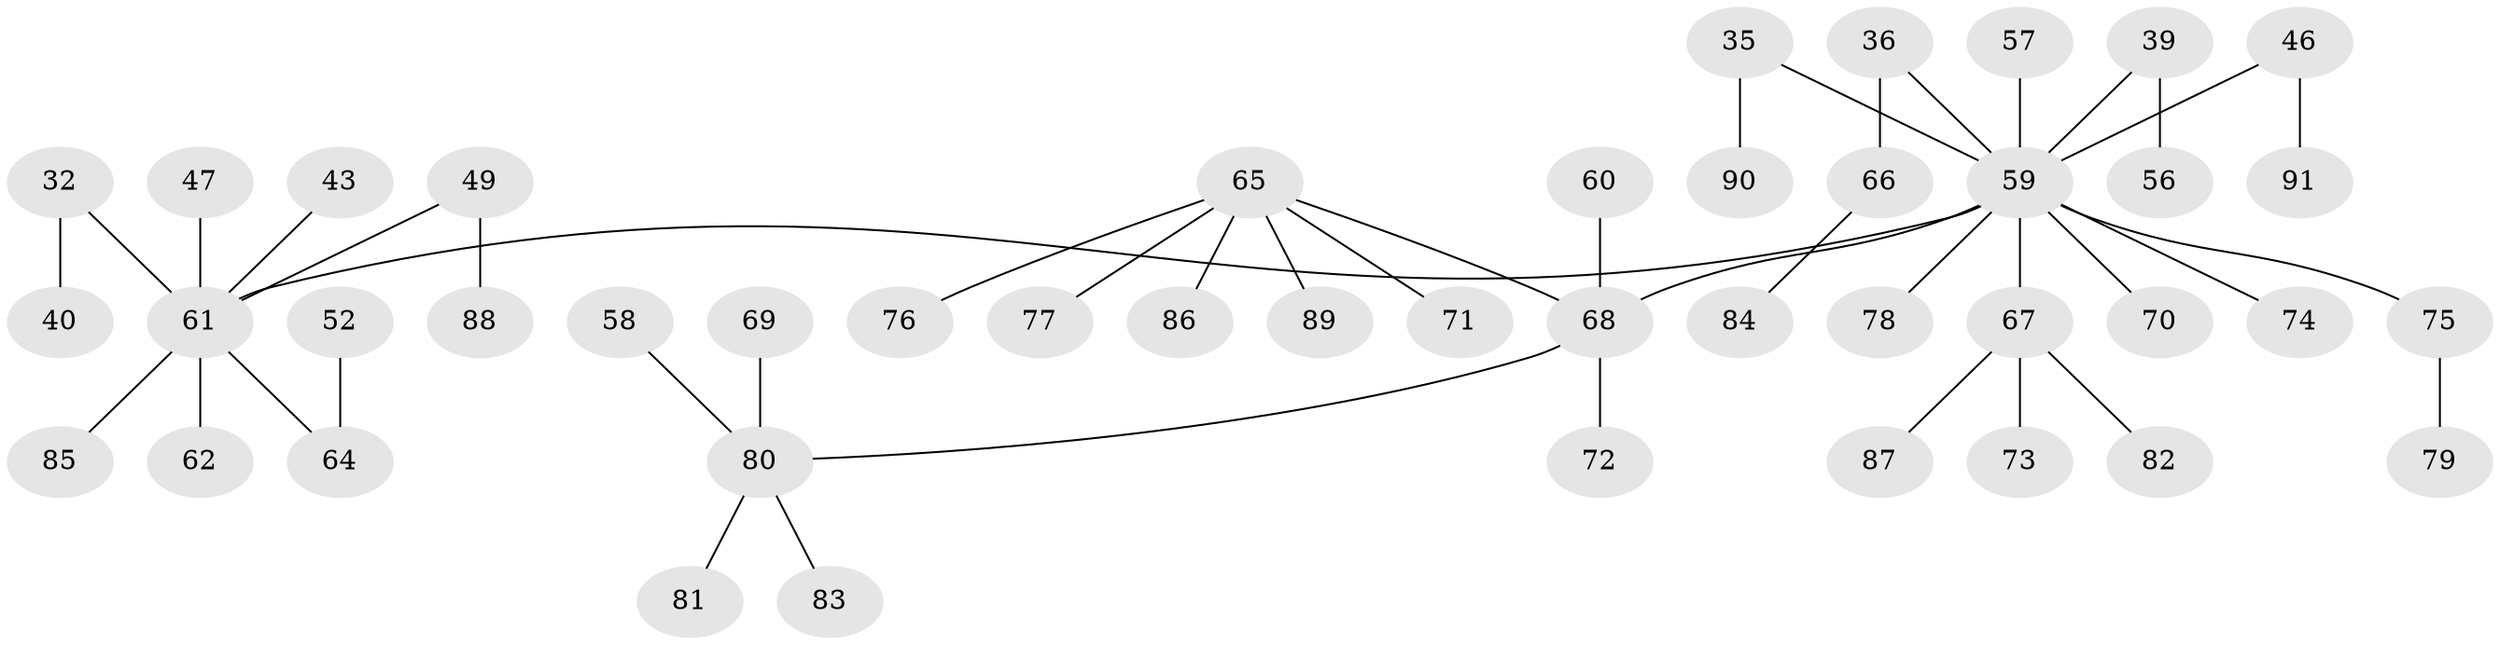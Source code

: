 // original degree distribution, {3: 0.15384615384615385, 5: 0.02197802197802198, 7: 0.02197802197802198, 2: 0.25274725274725274, 4: 0.06593406593406594, 1: 0.4835164835164835}
// Generated by graph-tools (version 1.1) at 2025/53/03/09/25 04:53:11]
// undirected, 45 vertices, 44 edges
graph export_dot {
graph [start="1"]
  node [color=gray90,style=filled];
  32 [super="+31"];
  35;
  36;
  39;
  40;
  43;
  46;
  47;
  49;
  52;
  56;
  57;
  58;
  59 [super="+42+14+19+44+24+50+55+34"];
  60;
  61 [super="+20+16+10+48+33+28"];
  62;
  64 [super="+26"];
  65 [super="+51"];
  66;
  67;
  68 [super="+5+2+9+53+54"];
  69;
  70;
  71;
  72;
  73;
  74;
  75;
  76;
  77;
  78;
  79;
  80 [super="+1+15+13+63"];
  81;
  82;
  83;
  84;
  85;
  86;
  87;
  88;
  89;
  90;
  91;
  32 -- 40;
  32 -- 61;
  35 -- 90;
  35 -- 59;
  36 -- 66;
  36 -- 59;
  39 -- 56;
  39 -- 59;
  43 -- 61;
  46 -- 91;
  46 -- 59;
  47 -- 61;
  49 -- 88;
  49 -- 61;
  52 -- 64;
  57 -- 59;
  58 -- 80;
  59 -- 67;
  59 -- 68;
  59 -- 61;
  59 -- 74;
  59 -- 78;
  59 -- 75;
  59 -- 70;
  60 -- 68;
  61 -- 62;
  61 -- 85;
  61 -- 64;
  65 -- 68;
  65 -- 86;
  65 -- 71;
  65 -- 89;
  65 -- 76;
  65 -- 77;
  66 -- 84;
  67 -- 73;
  67 -- 82;
  67 -- 87;
  68 -- 80;
  68 -- 72;
  69 -- 80;
  75 -- 79;
  80 -- 83;
  80 -- 81;
}
